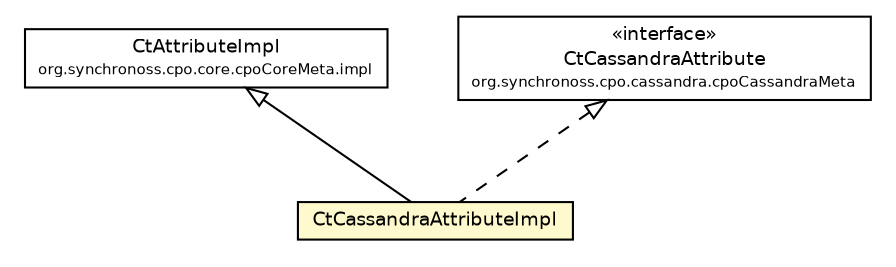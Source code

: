 #!/usr/local/bin/dot
#
# Class diagram 
# Generated by UmlGraph version 4.6 (http://www.spinellis.gr/sw/umlgraph)
#

digraph G {
	edge [fontname="Helvetica",fontsize=10,labelfontname="Helvetica",labelfontsize=10];
	node [fontname="Helvetica",fontsize=10,shape=plaintext];
	// org.synchronoss.cpo.core.cpoCoreMeta.impl.CtAttributeImpl
	c53078 [label=<<table border="0" cellborder="1" cellspacing="0" cellpadding="2" port="p" href="../../../core/cpoCoreMeta/impl/CtAttributeImpl.html">
		<tr><td><table border="0" cellspacing="0" cellpadding="1">
			<tr><td> CtAttributeImpl </td></tr>
			<tr><td><font point-size="7.0"> org.synchronoss.cpo.core.cpoCoreMeta.impl </font></td></tr>
		</table></td></tr>
		</table>>, fontname="Helvetica", fontcolor="black", fontsize=9.0];
	// org.synchronoss.cpo.cassandra.cpoCassandraMeta.CtCassandraAttribute
	c53184 [label=<<table border="0" cellborder="1" cellspacing="0" cellpadding="2" port="p" href="../CtCassandraAttribute.html">
		<tr><td><table border="0" cellspacing="0" cellpadding="1">
			<tr><td> &laquo;interface&raquo; </td></tr>
			<tr><td> CtCassandraAttribute </td></tr>
			<tr><td><font point-size="7.0"> org.synchronoss.cpo.cassandra.cpoCassandraMeta </font></td></tr>
		</table></td></tr>
		</table>>, fontname="Helvetica", fontcolor="black", fontsize=9.0];
	// org.synchronoss.cpo.cassandra.cpoCassandraMeta.impl.CtCassandraAttributeImpl
	c53188 [label=<<table border="0" cellborder="1" cellspacing="0" cellpadding="2" port="p" bgcolor="lemonChiffon" href="./CtCassandraAttributeImpl.html">
		<tr><td><table border="0" cellspacing="0" cellpadding="1">
			<tr><td> CtCassandraAttributeImpl </td></tr>
		</table></td></tr>
		</table>>, fontname="Helvetica", fontcolor="black", fontsize=9.0];
	//org.synchronoss.cpo.cassandra.cpoCassandraMeta.impl.CtCassandraAttributeImpl extends org.synchronoss.cpo.core.cpoCoreMeta.impl.CtAttributeImpl
	c53078:p -> c53188:p [dir=back,arrowtail=empty];
	//org.synchronoss.cpo.cassandra.cpoCassandraMeta.impl.CtCassandraAttributeImpl implements org.synchronoss.cpo.cassandra.cpoCassandraMeta.CtCassandraAttribute
	c53184:p -> c53188:p [dir=back,arrowtail=empty,style=dashed];
}

